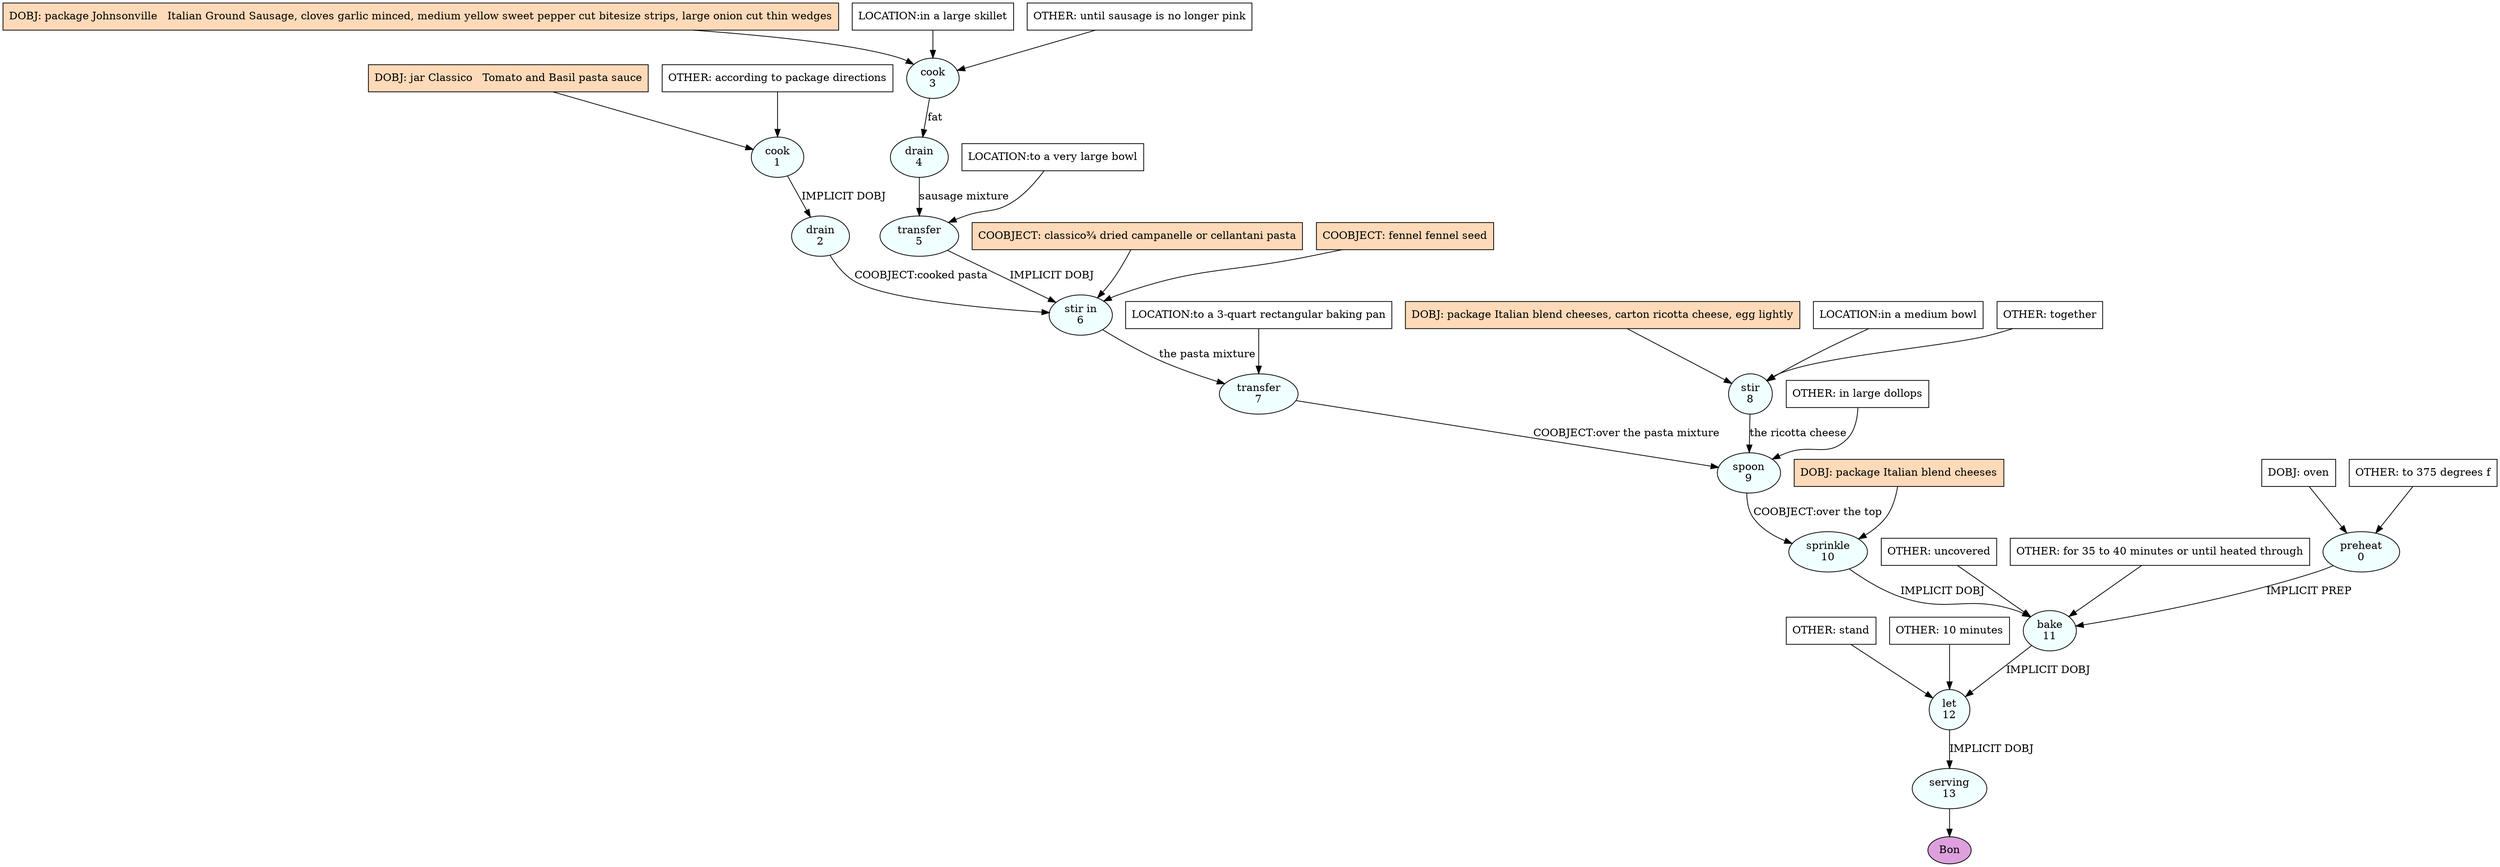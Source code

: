 digraph recipe {
E0[label="preheat
0", shape=oval, style=filled, fillcolor=azure]
E1[label="cook
1", shape=oval, style=filled, fillcolor=azure]
E2[label="drain
2", shape=oval, style=filled, fillcolor=azure]
E3[label="cook
3", shape=oval, style=filled, fillcolor=azure]
E4[label="drain
4", shape=oval, style=filled, fillcolor=azure]
E5[label="transfer
5", shape=oval, style=filled, fillcolor=azure]
E6[label="stir in
6", shape=oval, style=filled, fillcolor=azure]
E7[label="transfer
7", shape=oval, style=filled, fillcolor=azure]
E8[label="stir
8", shape=oval, style=filled, fillcolor=azure]
E9[label="spoon
9", shape=oval, style=filled, fillcolor=azure]
E10[label="sprinkle
10", shape=oval, style=filled, fillcolor=azure]
E11[label="bake
11", shape=oval, style=filled, fillcolor=azure]
E12[label="let
12", shape=oval, style=filled, fillcolor=azure]
E13[label="serving
13", shape=oval, style=filled, fillcolor=azure]
D8[label="DOBJ: package Italian blend cheeses, carton ricotta cheese, egg lightly", shape=box, style=filled, fillcolor=peachpuff]
D8 -> E8
P8_0[label="LOCATION:in a medium bowl", shape=box, style=filled, fillcolor=white]
P8_0 -> E8
O8_0[label="OTHER: together", shape=box, style=filled, fillcolor=white]
O8_0 -> E8
D0[label="DOBJ: oven", shape=box, style=filled, fillcolor=white]
D0 -> E0
O0_0[label="OTHER: to 375 degrees f", shape=box, style=filled, fillcolor=white]
O0_0 -> E0
D3[label="DOBJ: package Johnsonville   Italian Ground Sausage, cloves garlic minced, medium yellow sweet pepper cut bitesize strips, large onion cut thin wedges", shape=box, style=filled, fillcolor=peachpuff]
D3 -> E3
P3_0[label="LOCATION:in a large skillet", shape=box, style=filled, fillcolor=white]
P3_0 -> E3
O3_0[label="OTHER: until sausage is no longer pink", shape=box, style=filled, fillcolor=white]
O3_0 -> E3
D1[label="DOBJ: jar Classico   Tomato and Basil pasta sauce", shape=box, style=filled, fillcolor=peachpuff]
D1 -> E1
O1_0[label="OTHER: according to package directions", shape=box, style=filled, fillcolor=white]
O1_0 -> E1
E1 -> E2 [label="IMPLICIT DOBJ"]
E3 -> E4 [label="fat"]
E4 -> E5 [label="sausage mixture"]
P5_0_0[label="LOCATION:to a very large bowl", shape=box, style=filled, fillcolor=white]
P5_0_0 -> E5
E5 -> E6 [label="IMPLICIT DOBJ"]
P6_0_ing[label="COOBJECT: classico¾ dried campanelle or cellantani pasta", shape=box, style=filled, fillcolor=peachpuff]
P6_0_ing -> E6
P6_1_ing[label="COOBJECT: fennel fennel seed", shape=box, style=filled, fillcolor=peachpuff]
P6_1_ing -> E6
E2 -> E6 [label="COOBJECT:cooked pasta"]
E6 -> E7 [label="the pasta mixture"]
P7_0_0[label="LOCATION:to a 3-quart rectangular baking pan", shape=box, style=filled, fillcolor=white]
P7_0_0 -> E7
E8 -> E9 [label="the ricotta cheese"]
E7 -> E9 [label="COOBJECT:over the pasta mixture"]
O9_0_0[label="OTHER: in large dollops", shape=box, style=filled, fillcolor=white]
O9_0_0 -> E9
D10_ing[label="DOBJ: package Italian blend cheeses", shape=box, style=filled, fillcolor=peachpuff]
D10_ing -> E10
E9 -> E10 [label="COOBJECT:over the top"]
E10 -> E11 [label="IMPLICIT DOBJ"]
E0 -> E11 [label="IMPLICIT PREP"]
O11_0_0[label="OTHER: uncovered", shape=box, style=filled, fillcolor=white]
O11_0_0 -> E11
O11_1_0[label="OTHER: for 35 to 40 minutes or until heated through", shape=box, style=filled, fillcolor=white]
O11_1_0 -> E11
E11 -> E12 [label="IMPLICIT DOBJ"]
O12_0_0[label="OTHER: stand", shape=box, style=filled, fillcolor=white]
O12_0_0 -> E12
O12_1_0[label="OTHER: 10 minutes", shape=box, style=filled, fillcolor=white]
O12_1_0 -> E12
E12 -> E13 [label="IMPLICIT DOBJ"]
EOR[label="Bon", shape=oval, style=filled, fillcolor=plum]
E13 -> EOR
}
